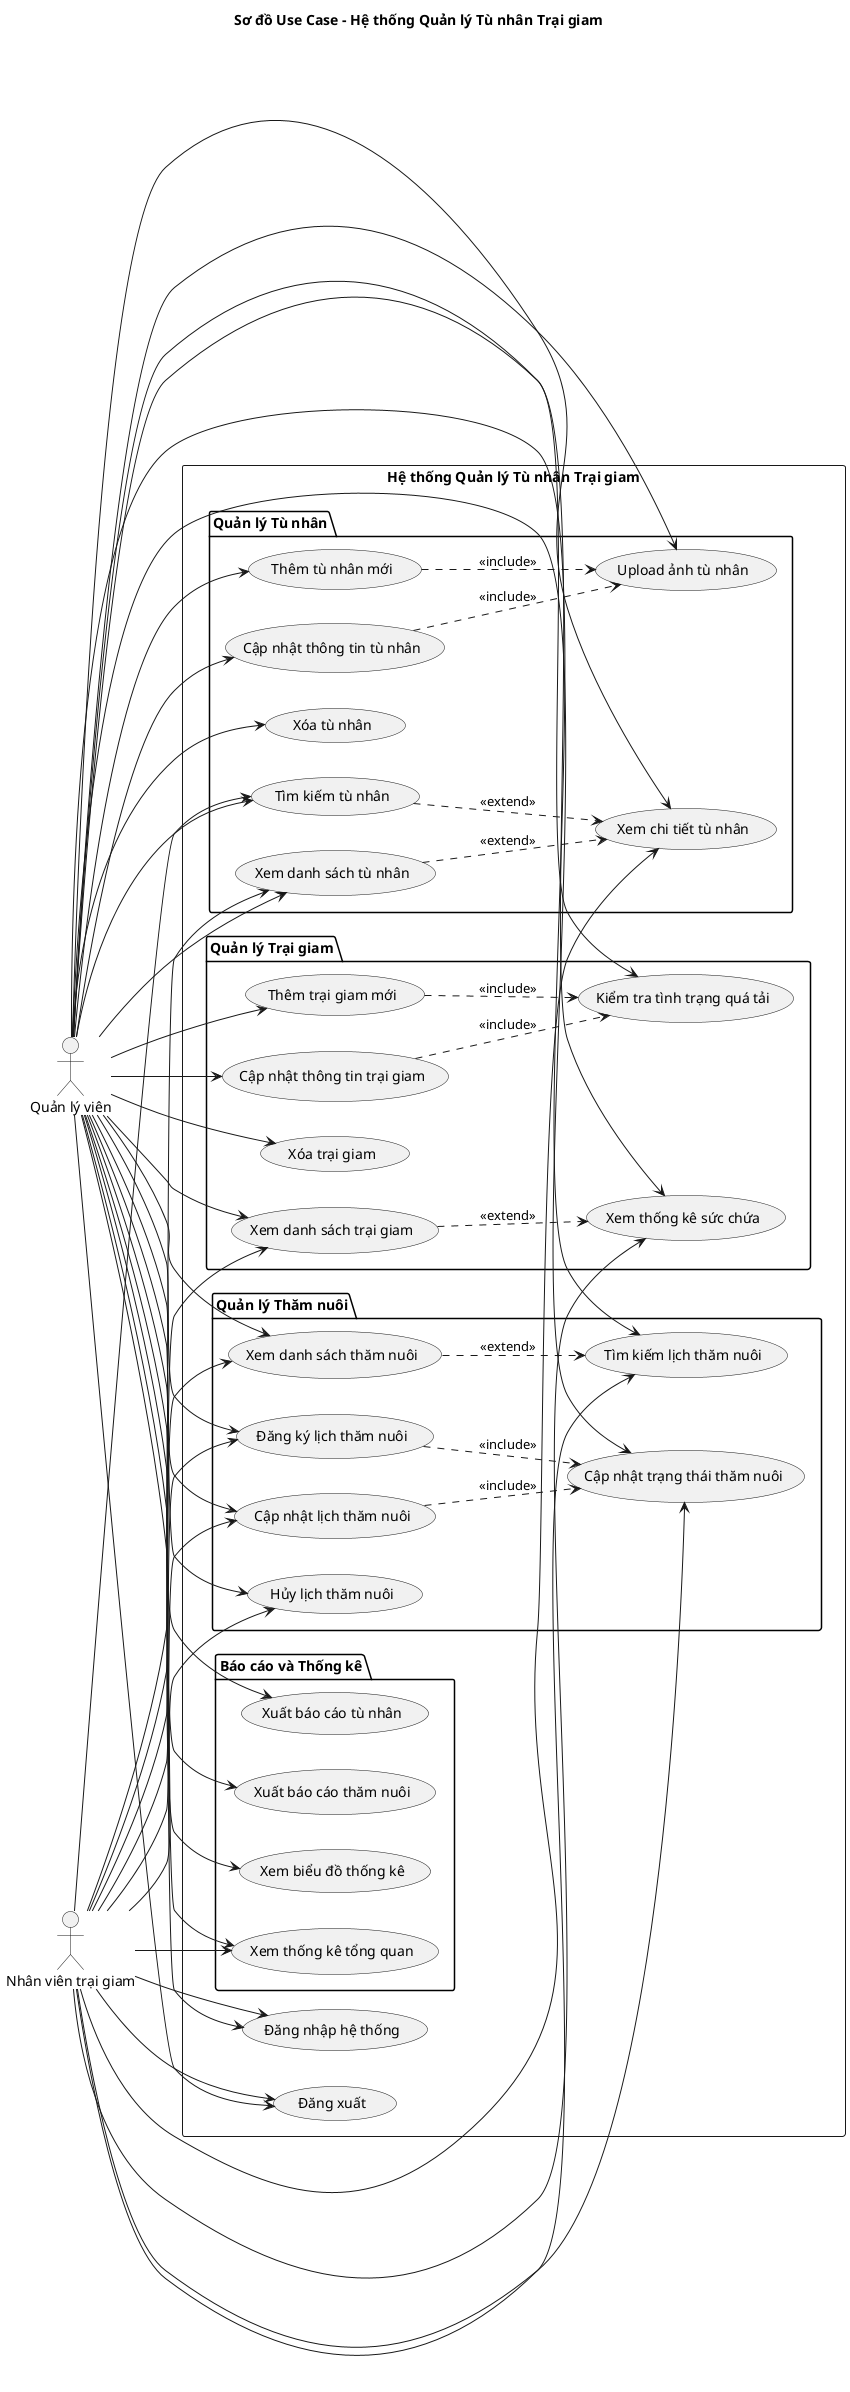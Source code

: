 @startuml "Sơ đồ Use Case - Hệ thống Quản lý Tù nhân Trại giam"

!define RECTANGLE class

title Sơ đồ Use Case - Hệ thống Quản lý Tù nhân Trại giam

left to right direction

actor "Quản lý viên" as Admin
actor "Nhân viên trại giam" as Staff

rectangle "Hệ thống Quản lý Tù nhân Trại giam" {
    usecase "Đăng nhập hệ thống" as UC1
    usecase "Đăng xuất" as UC2
    
    package "Quản lý Tù nhân" {
        usecase "Thêm tù nhân mới" as UC3
        usecase "Cập nhật thông tin tù nhân" as UC4
        usecase "Xóa tù nhân" as UC5
        usecase "Tìm kiếm tù nhân" as UC6
        usecase "Xem danh sách tù nhân" as UC7
        usecase "Xem chi tiết tù nhân" as UC8
        usecase "Upload ảnh tù nhân" as UC9
    }
    
    package "Quản lý Trại giam" {
        usecase "Thêm trại giam mới" as UC10
        usecase "Cập nhật thông tin trại giam" as UC11
        usecase "Xóa trại giam" as UC12
        usecase "Xem danh sách trại giam" as UC13
        usecase "Xem thống kê sức chứa" as UC14
        usecase "Kiểm tra tình trạng quá tải" as UC15
    }
    
    package "Quản lý Thăm nuôi" {
        usecase "Đăng ký lịch thăm nuôi" as UC16
        usecase "Cập nhật lịch thăm nuôi" as UC17
        usecase "Hủy lịch thăm nuôi" as UC18
        usecase "Xem danh sách thăm nuôi" as UC19
        usecase "Tìm kiếm lịch thăm nuôi" as UC20
        usecase "Cập nhật trạng thái thăm nuôi" as UC21
    }
    
    package "Báo cáo và Thống kê" {
        usecase "Xem thống kê tổng quan" as UC22
        usecase "Xuất báo cáo tù nhân" as UC23
        usecase "Xuất báo cáo thăm nuôi" as UC24
        usecase "Xem biểu đồ thống kê" as UC25
    }
}

' Quan hệ với Admin
Admin --> UC1
Admin --> UC2
Admin --> UC3
Admin --> UC4
Admin --> UC5
Admin --> UC6
Admin --> UC7
Admin --> UC8
Admin --> UC9
Admin --> UC10
Admin --> UC11
Admin --> UC12
Admin --> UC13
Admin --> UC14
Admin --> UC15
Admin --> UC16
Admin --> UC17
Admin --> UC18
Admin --> UC19
Admin --> UC20
Admin --> UC21
Admin --> UC22
Admin --> UC23
Admin --> UC24
Admin --> UC25

' Quan hệ với Staff
Staff --> UC1
Staff --> UC2
Staff --> UC6
Staff --> UC7
Staff --> UC8
Staff --> UC13
Staff --> UC14
Staff --> UC16
Staff --> UC17
Staff --> UC18
Staff --> UC19
Staff --> UC20
Staff --> UC21
Staff --> UC22

' Include relationships
UC3 ..> UC9 : <<include>>
UC4 ..> UC9 : <<include>>
UC10 ..> UC15 : <<include>>
UC11 ..> UC15 : <<include>>
UC16 ..> UC21 : <<include>>
UC17 ..> UC21 : <<include>>

' Extend relationships
UC6 ..> UC8 : <<extend>>
UC7 ..> UC8 : <<extend>>
UC13 ..> UC14 : <<extend>>
UC19 ..> UC20 : <<extend>>

@enduml 